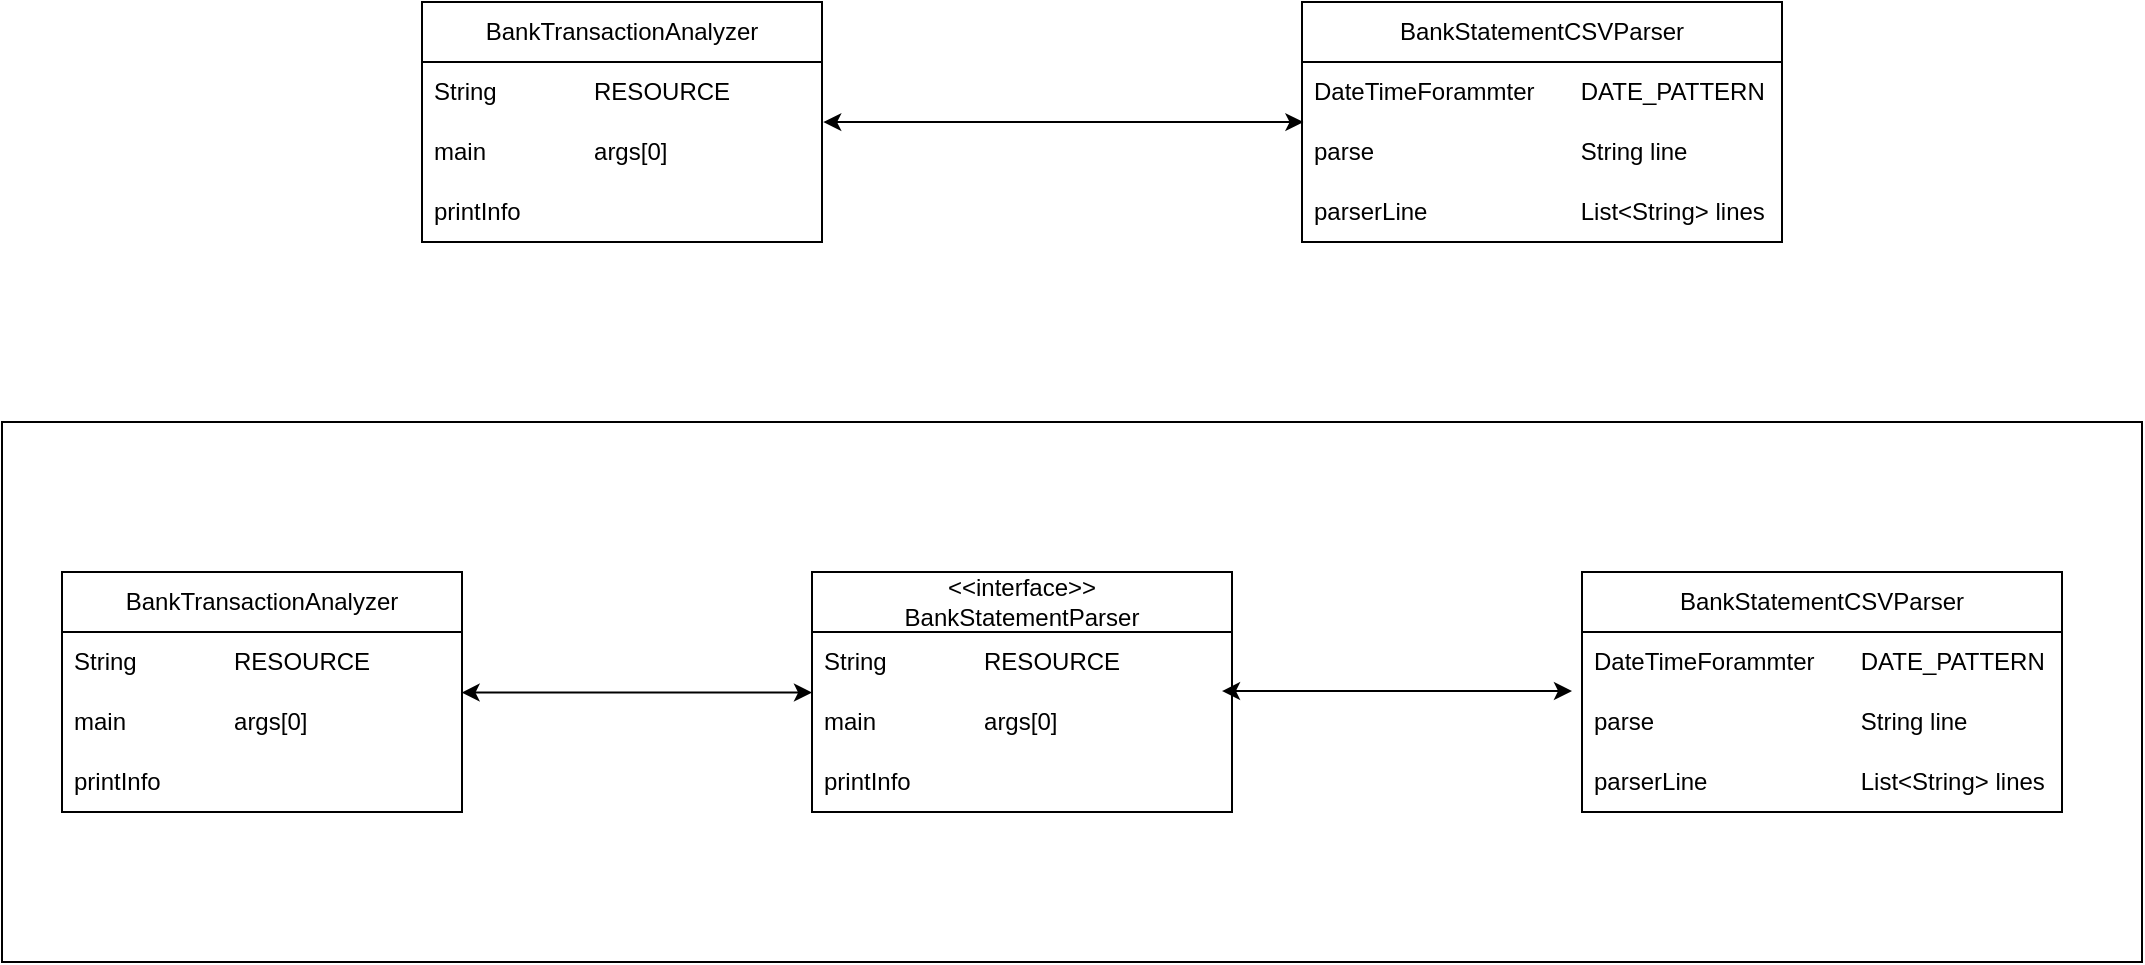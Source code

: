 <mxfile version="20.8.20" type="device"><diagram id="C5RBs43oDa-KdzZeNtuy" name="Page-1"><mxGraphModel dx="1964" dy="719" grid="1" gridSize="10" guides="1" tooltips="1" connect="1" arrows="1" fold="1" page="1" pageScale="1" pageWidth="827" pageHeight="1169" math="0" shadow="0"><root><mxCell id="WIyWlLk6GJQsqaUBKTNV-0"/><mxCell id="WIyWlLk6GJQsqaUBKTNV-1" parent="WIyWlLk6GJQsqaUBKTNV-0"/><mxCell id="siXthjJPQiW6HSoliedg-14" value="" style="rounded=0;whiteSpace=wrap;html=1;" vertex="1" parent="WIyWlLk6GJQsqaUBKTNV-1"><mxGeometry x="-30" y="560" width="1070" height="270" as="geometry"/></mxCell><mxCell id="siXthjJPQiW6HSoliedg-15" value="" style="group" vertex="1" connectable="0" parent="WIyWlLk6GJQsqaUBKTNV-1"><mxGeometry x="180" y="350" width="680" height="120" as="geometry"/></mxCell><mxCell id="siXthjJPQiW6HSoliedg-3" value="BankTransactionAnalyzer" style="swimlane;fontStyle=0;childLayout=stackLayout;horizontal=1;startSize=30;horizontalStack=0;resizeParent=1;resizeParentMax=0;resizeLast=0;collapsible=1;marginBottom=0;whiteSpace=wrap;html=1;" vertex="1" parent="siXthjJPQiW6HSoliedg-15"><mxGeometry width="200" height="120" as="geometry"/></mxCell><mxCell id="siXthjJPQiW6HSoliedg-4" value="String &lt;span style=&quot;white-space: pre;&quot;&gt;&#9;&lt;/span&gt;&lt;span style=&quot;white-space: pre;&quot;&gt;&#9;&lt;/span&gt;RESOURCE" style="text;strokeColor=none;fillColor=none;align=left;verticalAlign=middle;spacingLeft=4;spacingRight=4;overflow=hidden;points=[[0,0.5],[1,0.5]];portConstraint=eastwest;rotatable=0;whiteSpace=wrap;html=1;" vertex="1" parent="siXthjJPQiW6HSoliedg-3"><mxGeometry y="30" width="200" height="30" as="geometry"/></mxCell><mxCell id="siXthjJPQiW6HSoliedg-5" value="main&lt;span style=&quot;white-space: pre;&quot;&gt;&#9;&lt;/span&gt;&lt;span style=&quot;white-space: pre;&quot;&gt;&#9;&lt;/span&gt;args[0]" style="text;strokeColor=none;fillColor=none;align=left;verticalAlign=middle;spacingLeft=4;spacingRight=4;overflow=hidden;points=[[0,0.5],[1,0.5]];portConstraint=eastwest;rotatable=0;whiteSpace=wrap;html=1;" vertex="1" parent="siXthjJPQiW6HSoliedg-3"><mxGeometry y="60" width="200" height="30" as="geometry"/></mxCell><mxCell id="siXthjJPQiW6HSoliedg-6" value="printInfo&lt;span style=&quot;white-space: pre;&quot;&gt;&#9;&lt;/span&gt;&lt;span style=&quot;white-space: pre;&quot;&gt;&#9;&lt;/span&gt;" style="text;strokeColor=none;fillColor=none;align=left;verticalAlign=middle;spacingLeft=4;spacingRight=4;overflow=hidden;points=[[0,0.5],[1,0.5]];portConstraint=eastwest;rotatable=0;whiteSpace=wrap;html=1;" vertex="1" parent="siXthjJPQiW6HSoliedg-3"><mxGeometry y="90" width="200" height="30" as="geometry"/></mxCell><mxCell id="siXthjJPQiW6HSoliedg-8" value="" style="endArrow=classic;startArrow=classic;html=1;rounded=0;entryX=0.003;entryY=0.002;entryDx=0;entryDy=0;entryPerimeter=0;exitX=1.003;exitY=1.002;exitDx=0;exitDy=0;exitPerimeter=0;" edge="1" parent="siXthjJPQiW6HSoliedg-15" source="siXthjJPQiW6HSoliedg-4" target="siXthjJPQiW6HSoliedg-11"><mxGeometry width="50" height="50" relative="1" as="geometry"><mxPoint x="210" y="59.33" as="sourcePoint"/><mxPoint x="430" y="59" as="targetPoint"/></mxGeometry></mxCell><mxCell id="siXthjJPQiW6HSoliedg-9" value="BankStatementCSVParser" style="swimlane;fontStyle=0;childLayout=stackLayout;horizontal=1;startSize=30;horizontalStack=0;resizeParent=1;resizeParentMax=0;resizeLast=0;collapsible=1;marginBottom=0;whiteSpace=wrap;html=1;" vertex="1" parent="siXthjJPQiW6HSoliedg-15"><mxGeometry x="440" width="240" height="120" as="geometry"/></mxCell><mxCell id="siXthjJPQiW6HSoliedg-10" value="DateTimeForammter&lt;span style=&quot;white-space: pre;&quot;&gt;&#9;&lt;/span&gt;DATE_PATTERN" style="text;strokeColor=none;fillColor=none;align=left;verticalAlign=middle;spacingLeft=4;spacingRight=4;overflow=hidden;points=[[0,0.5],[1,0.5]];portConstraint=eastwest;rotatable=0;whiteSpace=wrap;html=1;" vertex="1" parent="siXthjJPQiW6HSoliedg-9"><mxGeometry y="30" width="240" height="30" as="geometry"/></mxCell><mxCell id="siXthjJPQiW6HSoliedg-11" value="parse&lt;span style=&quot;white-space: pre;&quot;&gt;&#9;&lt;/span&gt;&lt;span style=&quot;white-space: pre;&quot;&gt;&#9;&lt;/span&gt;&lt;span style=&quot;white-space: pre;&quot;&gt;&#9;&lt;/span&gt;&lt;span style=&quot;white-space: pre;&quot;&gt;&#9;&lt;/span&gt;String line" style="text;strokeColor=none;fillColor=none;align=left;verticalAlign=middle;spacingLeft=4;spacingRight=4;overflow=hidden;points=[[0,0.5],[1,0.5]];portConstraint=eastwest;rotatable=0;whiteSpace=wrap;html=1;" vertex="1" parent="siXthjJPQiW6HSoliedg-9"><mxGeometry y="60" width="240" height="30" as="geometry"/></mxCell><mxCell id="siXthjJPQiW6HSoliedg-12" value="parserLine&lt;span style=&quot;white-space: pre;&quot;&gt;&#9;&lt;/span&gt;&lt;span style=&quot;white-space: pre;&quot;&gt;&#9;&lt;/span&gt;&lt;span style=&quot;white-space: pre;&quot;&gt;&#9;&lt;/span&gt;List&amp;lt;String&amp;gt; lines" style="text;strokeColor=none;fillColor=none;align=left;verticalAlign=middle;spacingLeft=4;spacingRight=4;overflow=hidden;points=[[0,0.5],[1,0.5]];portConstraint=eastwest;rotatable=0;whiteSpace=wrap;html=1;" vertex="1" parent="siXthjJPQiW6HSoliedg-9"><mxGeometry y="90" width="240" height="30" as="geometry"/></mxCell><mxCell id="siXthjJPQiW6HSoliedg-21" value="BankTransactionAnalyzer" style="swimlane;fontStyle=0;childLayout=stackLayout;horizontal=1;startSize=30;horizontalStack=0;resizeParent=1;resizeParentMax=0;resizeLast=0;collapsible=1;marginBottom=0;whiteSpace=wrap;html=1;" vertex="1" parent="WIyWlLk6GJQsqaUBKTNV-1"><mxGeometry y="635" width="200" height="120" as="geometry"/></mxCell><mxCell id="siXthjJPQiW6HSoliedg-22" value="String &lt;span style=&quot;white-space: pre;&quot;&gt;&#9;&lt;/span&gt;&lt;span style=&quot;white-space: pre;&quot;&gt;&#9;&lt;/span&gt;RESOURCE" style="text;strokeColor=none;fillColor=none;align=left;verticalAlign=middle;spacingLeft=4;spacingRight=4;overflow=hidden;points=[[0,0.5],[1,0.5]];portConstraint=eastwest;rotatable=0;whiteSpace=wrap;html=1;" vertex="1" parent="siXthjJPQiW6HSoliedg-21"><mxGeometry y="30" width="200" height="30" as="geometry"/></mxCell><mxCell id="siXthjJPQiW6HSoliedg-23" value="main&lt;span style=&quot;white-space: pre;&quot;&gt;&#9;&lt;/span&gt;&lt;span style=&quot;white-space: pre;&quot;&gt;&#9;&lt;/span&gt;args[0]" style="text;strokeColor=none;fillColor=none;align=left;verticalAlign=middle;spacingLeft=4;spacingRight=4;overflow=hidden;points=[[0,0.5],[1,0.5]];portConstraint=eastwest;rotatable=0;whiteSpace=wrap;html=1;" vertex="1" parent="siXthjJPQiW6HSoliedg-21"><mxGeometry y="60" width="200" height="30" as="geometry"/></mxCell><mxCell id="siXthjJPQiW6HSoliedg-24" value="printInfo&lt;span style=&quot;white-space: pre;&quot;&gt;&#9;&lt;/span&gt;&lt;span style=&quot;white-space: pre;&quot;&gt;&#9;&lt;/span&gt;" style="text;strokeColor=none;fillColor=none;align=left;verticalAlign=middle;spacingLeft=4;spacingRight=4;overflow=hidden;points=[[0,0.5],[1,0.5]];portConstraint=eastwest;rotatable=0;whiteSpace=wrap;html=1;" vertex="1" parent="siXthjJPQiW6HSoliedg-21"><mxGeometry y="90" width="200" height="30" as="geometry"/></mxCell><mxCell id="siXthjJPQiW6HSoliedg-35" value="&amp;lt;&amp;lt;interface&amp;gt;&amp;gt;&lt;br&gt;BankStatementParser" style="swimlane;fontStyle=0;childLayout=stackLayout;horizontal=1;startSize=30;horizontalStack=0;resizeParent=1;resizeParentMax=0;resizeLast=0;collapsible=1;marginBottom=0;whiteSpace=wrap;html=1;" vertex="1" parent="WIyWlLk6GJQsqaUBKTNV-1"><mxGeometry x="375" y="635" width="210" height="120" as="geometry"/></mxCell><mxCell id="siXthjJPQiW6HSoliedg-36" value="String &lt;span style=&quot;white-space: pre;&quot;&gt;&#9;&lt;/span&gt;&lt;span style=&quot;white-space: pre;&quot;&gt;&#9;&lt;/span&gt;RESOURCE" style="text;strokeColor=none;fillColor=none;align=left;verticalAlign=middle;spacingLeft=4;spacingRight=4;overflow=hidden;points=[[0,0.5],[1,0.5]];portConstraint=eastwest;rotatable=0;whiteSpace=wrap;html=1;" vertex="1" parent="siXthjJPQiW6HSoliedg-35"><mxGeometry y="30" width="210" height="30" as="geometry"/></mxCell><mxCell id="siXthjJPQiW6HSoliedg-37" value="main&lt;span style=&quot;white-space: pre;&quot;&gt;&#9;&lt;/span&gt;&lt;span style=&quot;white-space: pre;&quot;&gt;&#9;&lt;/span&gt;args[0]" style="text;strokeColor=none;fillColor=none;align=left;verticalAlign=middle;spacingLeft=4;spacingRight=4;overflow=hidden;points=[[0,0.5],[1,0.5]];portConstraint=eastwest;rotatable=0;whiteSpace=wrap;html=1;" vertex="1" parent="siXthjJPQiW6HSoliedg-35"><mxGeometry y="60" width="210" height="30" as="geometry"/></mxCell><mxCell id="siXthjJPQiW6HSoliedg-38" value="printInfo&lt;span style=&quot;white-space: pre;&quot;&gt;&#9;&lt;/span&gt;&lt;span style=&quot;white-space: pre;&quot;&gt;&#9;&lt;/span&gt;" style="text;strokeColor=none;fillColor=none;align=left;verticalAlign=middle;spacingLeft=4;spacingRight=4;overflow=hidden;points=[[0,0.5],[1,0.5]];portConstraint=eastwest;rotatable=0;whiteSpace=wrap;html=1;" vertex="1" parent="siXthjJPQiW6HSoliedg-35"><mxGeometry y="90" width="210" height="30" as="geometry"/></mxCell><mxCell id="siXthjJPQiW6HSoliedg-43" value="BankStatementCSVParser" style="swimlane;fontStyle=0;childLayout=stackLayout;horizontal=1;startSize=30;horizontalStack=0;resizeParent=1;resizeParentMax=0;resizeLast=0;collapsible=1;marginBottom=0;whiteSpace=wrap;html=1;" vertex="1" parent="WIyWlLk6GJQsqaUBKTNV-1"><mxGeometry x="760" y="635" width="240" height="120" as="geometry"/></mxCell><mxCell id="siXthjJPQiW6HSoliedg-44" value="DateTimeForammter&lt;span style=&quot;white-space: pre;&quot;&gt;&#9;&lt;/span&gt;DATE_PATTERN" style="text;strokeColor=none;fillColor=none;align=left;verticalAlign=middle;spacingLeft=4;spacingRight=4;overflow=hidden;points=[[0,0.5],[1,0.5]];portConstraint=eastwest;rotatable=0;whiteSpace=wrap;html=1;" vertex="1" parent="siXthjJPQiW6HSoliedg-43"><mxGeometry y="30" width="240" height="30" as="geometry"/></mxCell><mxCell id="siXthjJPQiW6HSoliedg-45" value="parse&lt;span style=&quot;white-space: pre;&quot;&gt;&#9;&lt;/span&gt;&lt;span style=&quot;white-space: pre;&quot;&gt;&#9;&lt;/span&gt;&lt;span style=&quot;white-space: pre;&quot;&gt;&#9;&lt;/span&gt;&lt;span style=&quot;white-space: pre;&quot;&gt;&#9;&lt;/span&gt;String line" style="text;strokeColor=none;fillColor=none;align=left;verticalAlign=middle;spacingLeft=4;spacingRight=4;overflow=hidden;points=[[0,0.5],[1,0.5]];portConstraint=eastwest;rotatable=0;whiteSpace=wrap;html=1;" vertex="1" parent="siXthjJPQiW6HSoliedg-43"><mxGeometry y="60" width="240" height="30" as="geometry"/></mxCell><mxCell id="siXthjJPQiW6HSoliedg-46" value="parserLine&lt;span style=&quot;white-space: pre;&quot;&gt;&#9;&lt;/span&gt;&lt;span style=&quot;white-space: pre;&quot;&gt;&#9;&lt;/span&gt;&lt;span style=&quot;white-space: pre;&quot;&gt;&#9;&lt;/span&gt;List&amp;lt;String&amp;gt; lines" style="text;strokeColor=none;fillColor=none;align=left;verticalAlign=middle;spacingLeft=4;spacingRight=4;overflow=hidden;points=[[0,0.5],[1,0.5]];portConstraint=eastwest;rotatable=0;whiteSpace=wrap;html=1;" vertex="1" parent="siXthjJPQiW6HSoliedg-43"><mxGeometry y="90" width="240" height="30" as="geometry"/></mxCell><mxCell id="siXthjJPQiW6HSoliedg-48" value="" style="endArrow=classic;startArrow=classic;html=1;rounded=0;entryX=0;entryY=0.01;entryDx=0;entryDy=0;exitX=0.999;exitY=0.01;exitDx=0;exitDy=0;exitPerimeter=0;entryPerimeter=0;" edge="1" parent="WIyWlLk6GJQsqaUBKTNV-1" source="siXthjJPQiW6HSoliedg-23" target="siXthjJPQiW6HSoliedg-37"><mxGeometry width="50" height="50" relative="1" as="geometry"><mxPoint x="260" y="720" as="sourcePoint"/><mxPoint x="310" y="670" as="targetPoint"/></mxGeometry></mxCell><mxCell id="siXthjJPQiW6HSoliedg-49" value="" style="endArrow=classic;startArrow=classic;html=1;rounded=0;entryX=0;entryY=0.01;entryDx=0;entryDy=0;exitX=0.999;exitY=0.01;exitDx=0;exitDy=0;exitPerimeter=0;entryPerimeter=0;" edge="1" parent="WIyWlLk6GJQsqaUBKTNV-1"><mxGeometry width="50" height="50" relative="1" as="geometry"><mxPoint x="580" y="694.52" as="sourcePoint"/><mxPoint x="755" y="694.52" as="targetPoint"/></mxGeometry></mxCell></root></mxGraphModel></diagram></mxfile>